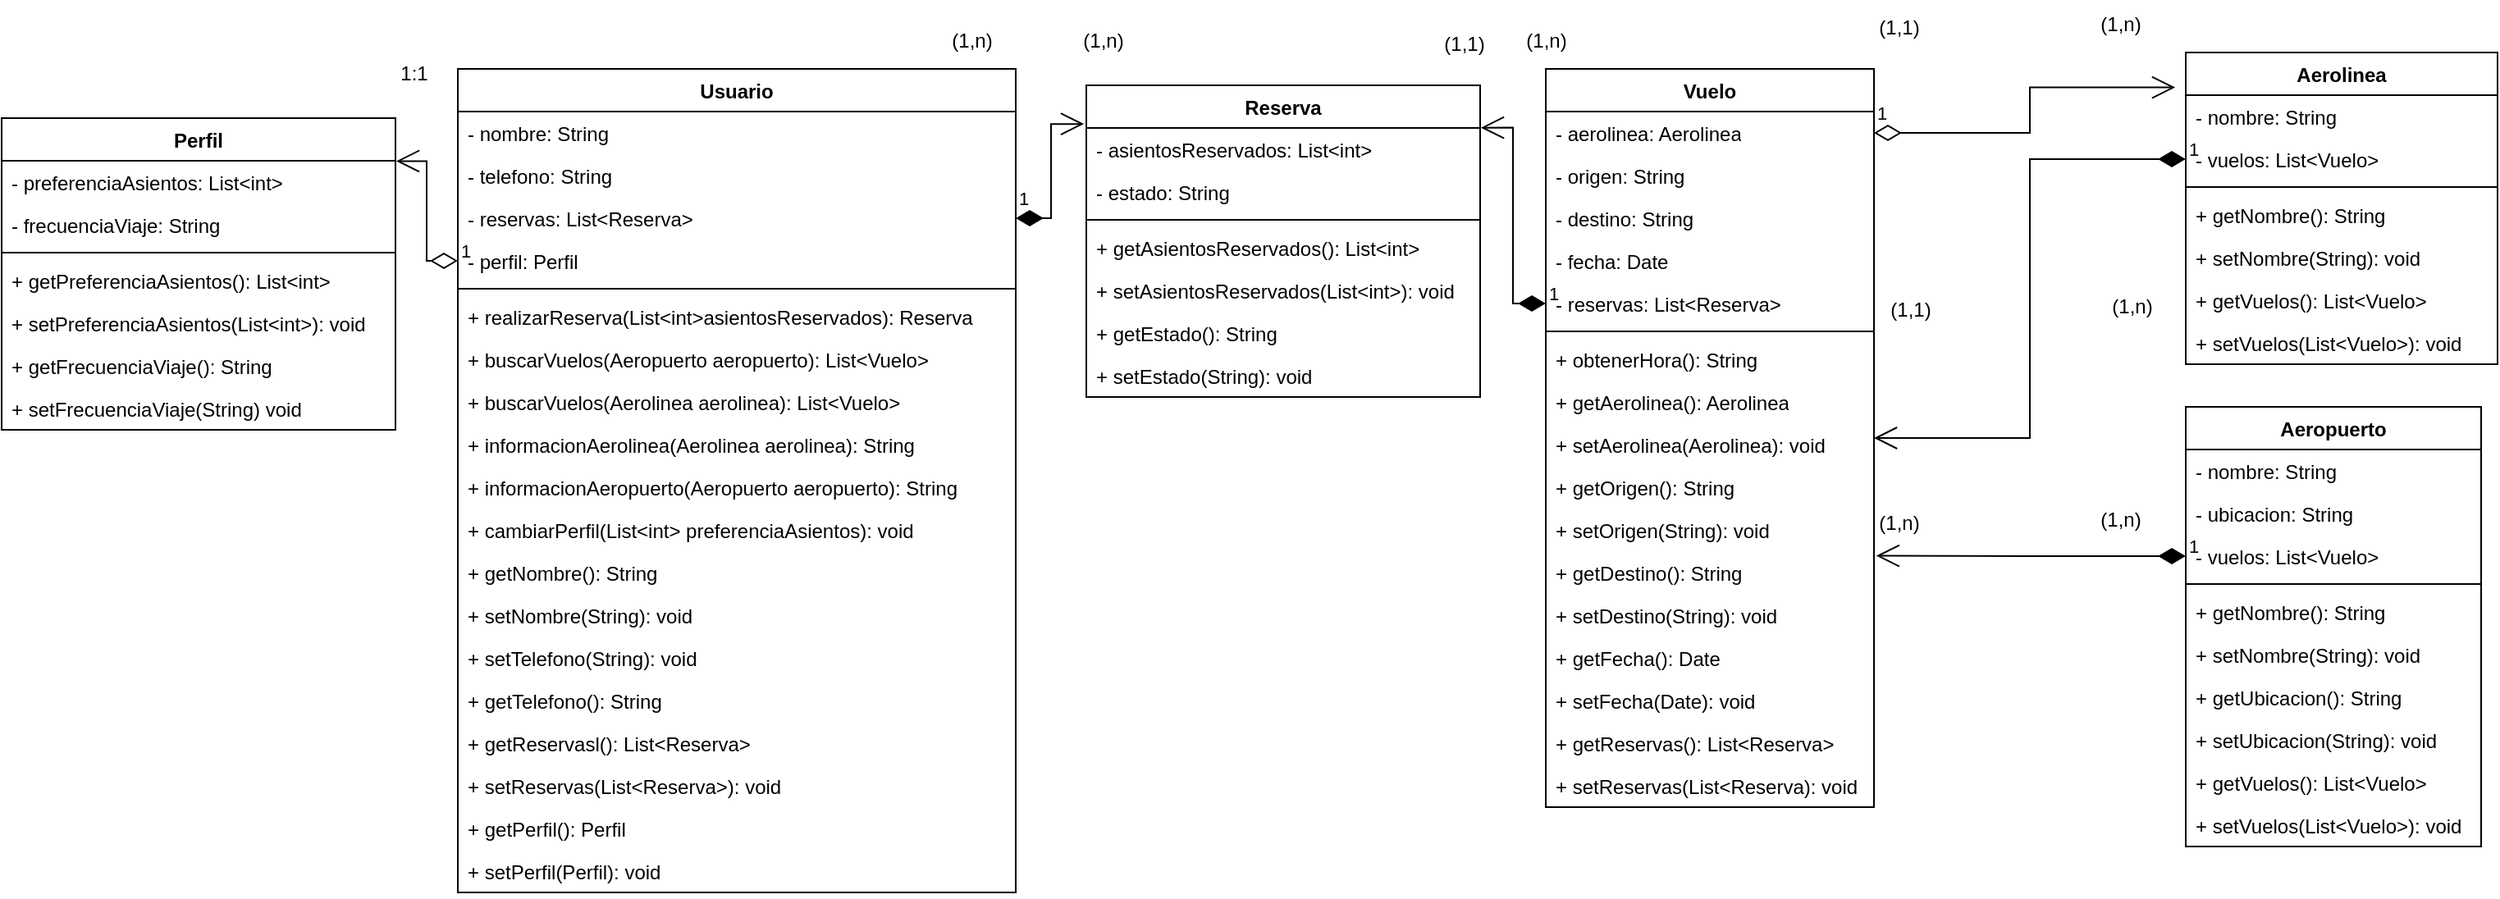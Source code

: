<mxfile version="22.1.8" type="device">
  <diagram name="Página-1" id="NJ7Cur6OEzj0FooqG5ip">
    <mxGraphModel dx="1504" dy="1136" grid="1" gridSize="10" guides="1" tooltips="1" connect="1" arrows="1" fold="1" page="1" pageScale="1" pageWidth="827" pageHeight="1169" math="0" shadow="0">
      <root>
        <mxCell id="0" />
        <mxCell id="1" parent="0" />
        <mxCell id="aS1vaeyLQABxPAFzXZzQ-1" value="Usuario" style="swimlane;fontStyle=1;align=center;verticalAlign=top;childLayout=stackLayout;horizontal=1;startSize=26;horizontalStack=0;resizeParent=1;resizeParentMax=0;resizeLast=0;collapsible=1;marginBottom=0;whiteSpace=wrap;html=1;" vertex="1" parent="1">
          <mxGeometry x="-313" y="360" width="340" height="502" as="geometry" />
        </mxCell>
        <mxCell id="aS1vaeyLQABxPAFzXZzQ-2" value="- nombre: String" style="text;strokeColor=none;fillColor=none;align=left;verticalAlign=top;spacingLeft=4;spacingRight=4;overflow=hidden;rotatable=0;points=[[0,0.5],[1,0.5]];portConstraint=eastwest;whiteSpace=wrap;html=1;" vertex="1" parent="aS1vaeyLQABxPAFzXZzQ-1">
          <mxGeometry y="26" width="340" height="26" as="geometry" />
        </mxCell>
        <mxCell id="aS1vaeyLQABxPAFzXZzQ-5" value="- telefono: String" style="text;strokeColor=none;fillColor=none;align=left;verticalAlign=top;spacingLeft=4;spacingRight=4;overflow=hidden;rotatable=0;points=[[0,0.5],[1,0.5]];portConstraint=eastwest;whiteSpace=wrap;html=1;" vertex="1" parent="aS1vaeyLQABxPAFzXZzQ-1">
          <mxGeometry y="52" width="340" height="26" as="geometry" />
        </mxCell>
        <mxCell id="aS1vaeyLQABxPAFzXZzQ-6" value="- reservas: List&amp;lt;Reserva&amp;gt;" style="text;strokeColor=none;fillColor=none;align=left;verticalAlign=top;spacingLeft=4;spacingRight=4;overflow=hidden;rotatable=0;points=[[0,0.5],[1,0.5]];portConstraint=eastwest;whiteSpace=wrap;html=1;" vertex="1" parent="aS1vaeyLQABxPAFzXZzQ-1">
          <mxGeometry y="78" width="340" height="26" as="geometry" />
        </mxCell>
        <mxCell id="aS1vaeyLQABxPAFzXZzQ-41" value="- perfil: Perfil" style="text;strokeColor=none;fillColor=none;align=left;verticalAlign=top;spacingLeft=4;spacingRight=4;overflow=hidden;rotatable=0;points=[[0,0.5],[1,0.5]];portConstraint=eastwest;whiteSpace=wrap;html=1;" vertex="1" parent="aS1vaeyLQABxPAFzXZzQ-1">
          <mxGeometry y="104" width="340" height="26" as="geometry" />
        </mxCell>
        <mxCell id="aS1vaeyLQABxPAFzXZzQ-3" value="" style="line;strokeWidth=1;fillColor=none;align=left;verticalAlign=middle;spacingTop=-1;spacingLeft=3;spacingRight=3;rotatable=0;labelPosition=right;points=[];portConstraint=eastwest;strokeColor=inherit;" vertex="1" parent="aS1vaeyLQABxPAFzXZzQ-1">
          <mxGeometry y="130" width="340" height="8" as="geometry" />
        </mxCell>
        <mxCell id="aS1vaeyLQABxPAFzXZzQ-4" value="+ realizarReserva(List&amp;lt;int&amp;gt;asientosReservados): Reserva" style="text;strokeColor=none;fillColor=none;align=left;verticalAlign=top;spacingLeft=4;spacingRight=4;overflow=hidden;rotatable=0;points=[[0,0.5],[1,0.5]];portConstraint=eastwest;whiteSpace=wrap;html=1;" vertex="1" parent="aS1vaeyLQABxPAFzXZzQ-1">
          <mxGeometry y="138" width="340" height="26" as="geometry" />
        </mxCell>
        <mxCell id="aS1vaeyLQABxPAFzXZzQ-34" value="+ buscarVuelos(Aeropuerto aeropuerto): List&amp;lt;Vuelo&amp;gt;" style="text;strokeColor=none;fillColor=none;align=left;verticalAlign=top;spacingLeft=4;spacingRight=4;overflow=hidden;rotatable=0;points=[[0,0.5],[1,0.5]];portConstraint=eastwest;whiteSpace=wrap;html=1;" vertex="1" parent="aS1vaeyLQABxPAFzXZzQ-1">
          <mxGeometry y="164" width="340" height="26" as="geometry" />
        </mxCell>
        <mxCell id="aS1vaeyLQABxPAFzXZzQ-35" value="+ buscarVuelos(Aerolinea aerolinea): List&amp;lt;Vuelo&amp;gt;" style="text;strokeColor=none;fillColor=none;align=left;verticalAlign=top;spacingLeft=4;spacingRight=4;overflow=hidden;rotatable=0;points=[[0,0.5],[1,0.5]];portConstraint=eastwest;whiteSpace=wrap;html=1;" vertex="1" parent="aS1vaeyLQABxPAFzXZzQ-1">
          <mxGeometry y="190" width="340" height="26" as="geometry" />
        </mxCell>
        <mxCell id="aS1vaeyLQABxPAFzXZzQ-36" value="+ informacionAerolinea(Aerolinea aerolinea): String" style="text;strokeColor=none;fillColor=none;align=left;verticalAlign=top;spacingLeft=4;spacingRight=4;overflow=hidden;rotatable=0;points=[[0,0.5],[1,0.5]];portConstraint=eastwest;whiteSpace=wrap;html=1;" vertex="1" parent="aS1vaeyLQABxPAFzXZzQ-1">
          <mxGeometry y="216" width="340" height="26" as="geometry" />
        </mxCell>
        <mxCell id="aS1vaeyLQABxPAFzXZzQ-37" value="+ informacionAeropuerto(Aeropuerto aeropuerto): String" style="text;strokeColor=none;fillColor=none;align=left;verticalAlign=top;spacingLeft=4;spacingRight=4;overflow=hidden;rotatable=0;points=[[0,0.5],[1,0.5]];portConstraint=eastwest;whiteSpace=wrap;html=1;" vertex="1" parent="aS1vaeyLQABxPAFzXZzQ-1">
          <mxGeometry y="242" width="340" height="26" as="geometry" />
        </mxCell>
        <mxCell id="aS1vaeyLQABxPAFzXZzQ-47" value="+ cambiarPerfil(List&amp;lt;int&amp;gt; preferenciaAsientos): void" style="text;strokeColor=none;fillColor=none;align=left;verticalAlign=top;spacingLeft=4;spacingRight=4;overflow=hidden;rotatable=0;points=[[0,0.5],[1,0.5]];portConstraint=eastwest;whiteSpace=wrap;html=1;" vertex="1" parent="aS1vaeyLQABxPAFzXZzQ-1">
          <mxGeometry y="268" width="340" height="26" as="geometry" />
        </mxCell>
        <mxCell id="aS1vaeyLQABxPAFzXZzQ-74" value="+ getNombre(): String" style="text;strokeColor=none;fillColor=none;align=left;verticalAlign=top;spacingLeft=4;spacingRight=4;overflow=hidden;rotatable=0;points=[[0,0.5],[1,0.5]];portConstraint=eastwest;whiteSpace=wrap;html=1;" vertex="1" parent="aS1vaeyLQABxPAFzXZzQ-1">
          <mxGeometry y="294" width="340" height="26" as="geometry" />
        </mxCell>
        <mxCell id="aS1vaeyLQABxPAFzXZzQ-75" value="+ setNombre(String): void" style="text;strokeColor=none;fillColor=none;align=left;verticalAlign=top;spacingLeft=4;spacingRight=4;overflow=hidden;rotatable=0;points=[[0,0.5],[1,0.5]];portConstraint=eastwest;whiteSpace=wrap;html=1;" vertex="1" parent="aS1vaeyLQABxPAFzXZzQ-1">
          <mxGeometry y="320" width="340" height="26" as="geometry" />
        </mxCell>
        <mxCell id="aS1vaeyLQABxPAFzXZzQ-77" value="+ setTelefono(String): void" style="text;strokeColor=none;fillColor=none;align=left;verticalAlign=top;spacingLeft=4;spacingRight=4;overflow=hidden;rotatable=0;points=[[0,0.5],[1,0.5]];portConstraint=eastwest;whiteSpace=wrap;html=1;" vertex="1" parent="aS1vaeyLQABxPAFzXZzQ-1">
          <mxGeometry y="346" width="340" height="26" as="geometry" />
        </mxCell>
        <mxCell id="aS1vaeyLQABxPAFzXZzQ-76" value="+ getTelefono(): String" style="text;strokeColor=none;fillColor=none;align=left;verticalAlign=top;spacingLeft=4;spacingRight=4;overflow=hidden;rotatable=0;points=[[0,0.5],[1,0.5]];portConstraint=eastwest;whiteSpace=wrap;html=1;" vertex="1" parent="aS1vaeyLQABxPAFzXZzQ-1">
          <mxGeometry y="372" width="340" height="26" as="geometry" />
        </mxCell>
        <mxCell id="aS1vaeyLQABxPAFzXZzQ-80" value="+ getReservasl(): List&amp;lt;Reserva&amp;gt;" style="text;strokeColor=none;fillColor=none;align=left;verticalAlign=top;spacingLeft=4;spacingRight=4;overflow=hidden;rotatable=0;points=[[0,0.5],[1,0.5]];portConstraint=eastwest;whiteSpace=wrap;html=1;" vertex="1" parent="aS1vaeyLQABxPAFzXZzQ-1">
          <mxGeometry y="398" width="340" height="26" as="geometry" />
        </mxCell>
        <mxCell id="aS1vaeyLQABxPAFzXZzQ-81" value="+ setReservas(List&amp;lt;Reserva&amp;gt;): void" style="text;strokeColor=none;fillColor=none;align=left;verticalAlign=top;spacingLeft=4;spacingRight=4;overflow=hidden;rotatable=0;points=[[0,0.5],[1,0.5]];portConstraint=eastwest;whiteSpace=wrap;html=1;" vertex="1" parent="aS1vaeyLQABxPAFzXZzQ-1">
          <mxGeometry y="424" width="340" height="26" as="geometry" />
        </mxCell>
        <mxCell id="aS1vaeyLQABxPAFzXZzQ-78" value="+ getPerfil(): Perfil" style="text;strokeColor=none;fillColor=none;align=left;verticalAlign=top;spacingLeft=4;spacingRight=4;overflow=hidden;rotatable=0;points=[[0,0.5],[1,0.5]];portConstraint=eastwest;whiteSpace=wrap;html=1;" vertex="1" parent="aS1vaeyLQABxPAFzXZzQ-1">
          <mxGeometry y="450" width="340" height="26" as="geometry" />
        </mxCell>
        <mxCell id="aS1vaeyLQABxPAFzXZzQ-79" value="+ setPerfil(Perfil): void" style="text;strokeColor=none;fillColor=none;align=left;verticalAlign=top;spacingLeft=4;spacingRight=4;overflow=hidden;rotatable=0;points=[[0,0.5],[1,0.5]];portConstraint=eastwest;whiteSpace=wrap;html=1;" vertex="1" parent="aS1vaeyLQABxPAFzXZzQ-1">
          <mxGeometry y="476" width="340" height="26" as="geometry" />
        </mxCell>
        <mxCell id="aS1vaeyLQABxPAFzXZzQ-7" value="Vuelo" style="swimlane;fontStyle=1;align=center;verticalAlign=top;childLayout=stackLayout;horizontal=1;startSize=26;horizontalStack=0;resizeParent=1;resizeParentMax=0;resizeLast=0;collapsible=1;marginBottom=0;whiteSpace=wrap;html=1;" vertex="1" parent="1">
          <mxGeometry x="350" y="360" width="200" height="450" as="geometry" />
        </mxCell>
        <mxCell id="aS1vaeyLQABxPAFzXZzQ-8" value="- aerolinea: Aerolinea" style="text;strokeColor=none;fillColor=none;align=left;verticalAlign=top;spacingLeft=4;spacingRight=4;overflow=hidden;rotatable=0;points=[[0,0.5],[1,0.5]];portConstraint=eastwest;whiteSpace=wrap;html=1;" vertex="1" parent="aS1vaeyLQABxPAFzXZzQ-7">
          <mxGeometry y="26" width="200" height="26" as="geometry" />
        </mxCell>
        <mxCell id="aS1vaeyLQABxPAFzXZzQ-9" value="- origen: String" style="text;strokeColor=none;fillColor=none;align=left;verticalAlign=top;spacingLeft=4;spacingRight=4;overflow=hidden;rotatable=0;points=[[0,0.5],[1,0.5]];portConstraint=eastwest;whiteSpace=wrap;html=1;" vertex="1" parent="aS1vaeyLQABxPAFzXZzQ-7">
          <mxGeometry y="52" width="200" height="26" as="geometry" />
        </mxCell>
        <mxCell id="aS1vaeyLQABxPAFzXZzQ-10" value="- destino: String" style="text;strokeColor=none;fillColor=none;align=left;verticalAlign=top;spacingLeft=4;spacingRight=4;overflow=hidden;rotatable=0;points=[[0,0.5],[1,0.5]];portConstraint=eastwest;whiteSpace=wrap;html=1;" vertex="1" parent="aS1vaeyLQABxPAFzXZzQ-7">
          <mxGeometry y="78" width="200" height="26" as="geometry" />
        </mxCell>
        <mxCell id="aS1vaeyLQABxPAFzXZzQ-13" value="- fecha: Date" style="text;strokeColor=none;fillColor=none;align=left;verticalAlign=top;spacingLeft=4;spacingRight=4;overflow=hidden;rotatable=0;points=[[0,0.5],[1,0.5]];portConstraint=eastwest;whiteSpace=wrap;html=1;" vertex="1" parent="aS1vaeyLQABxPAFzXZzQ-7">
          <mxGeometry y="104" width="200" height="26" as="geometry" />
        </mxCell>
        <mxCell id="aS1vaeyLQABxPAFzXZzQ-51" value="- reservas: List&amp;lt;Reserva&amp;gt;" style="text;strokeColor=none;fillColor=none;align=left;verticalAlign=top;spacingLeft=4;spacingRight=4;overflow=hidden;rotatable=0;points=[[0,0.5],[1,0.5]];portConstraint=eastwest;whiteSpace=wrap;html=1;" vertex="1" parent="aS1vaeyLQABxPAFzXZzQ-7">
          <mxGeometry y="130" width="200" height="26" as="geometry" />
        </mxCell>
        <mxCell id="aS1vaeyLQABxPAFzXZzQ-11" value="" style="line;strokeWidth=1;fillColor=none;align=left;verticalAlign=middle;spacingTop=-1;spacingLeft=3;spacingRight=3;rotatable=0;labelPosition=right;points=[];portConstraint=eastwest;strokeColor=inherit;" vertex="1" parent="aS1vaeyLQABxPAFzXZzQ-7">
          <mxGeometry y="156" width="200" height="8" as="geometry" />
        </mxCell>
        <mxCell id="aS1vaeyLQABxPAFzXZzQ-12" value="+ obtenerHora(): String" style="text;strokeColor=none;fillColor=none;align=left;verticalAlign=top;spacingLeft=4;spacingRight=4;overflow=hidden;rotatable=0;points=[[0,0.5],[1,0.5]];portConstraint=eastwest;whiteSpace=wrap;html=1;" vertex="1" parent="aS1vaeyLQABxPAFzXZzQ-7">
          <mxGeometry y="164" width="200" height="26" as="geometry" />
        </mxCell>
        <mxCell id="aS1vaeyLQABxPAFzXZzQ-86" value="+ getAerolinea(): Aerolinea" style="text;strokeColor=none;fillColor=none;align=left;verticalAlign=top;spacingLeft=4;spacingRight=4;overflow=hidden;rotatable=0;points=[[0,0.5],[1,0.5]];portConstraint=eastwest;whiteSpace=wrap;html=1;" vertex="1" parent="aS1vaeyLQABxPAFzXZzQ-7">
          <mxGeometry y="190" width="200" height="26" as="geometry" />
        </mxCell>
        <mxCell id="aS1vaeyLQABxPAFzXZzQ-87" value="+ setAerolinea(Aerolinea): void" style="text;strokeColor=none;fillColor=none;align=left;verticalAlign=top;spacingLeft=4;spacingRight=4;overflow=hidden;rotatable=0;points=[[0,0.5],[1,0.5]];portConstraint=eastwest;whiteSpace=wrap;html=1;" vertex="1" parent="aS1vaeyLQABxPAFzXZzQ-7">
          <mxGeometry y="216" width="200" height="26" as="geometry" />
        </mxCell>
        <mxCell id="aS1vaeyLQABxPAFzXZzQ-82" value="+ getOrigen(): String" style="text;strokeColor=none;fillColor=none;align=left;verticalAlign=top;spacingLeft=4;spacingRight=4;overflow=hidden;rotatable=0;points=[[0,0.5],[1,0.5]];portConstraint=eastwest;whiteSpace=wrap;html=1;" vertex="1" parent="aS1vaeyLQABxPAFzXZzQ-7">
          <mxGeometry y="242" width="200" height="26" as="geometry" />
        </mxCell>
        <mxCell id="aS1vaeyLQABxPAFzXZzQ-83" value="+ setOrigen(String): void" style="text;strokeColor=none;fillColor=none;align=left;verticalAlign=top;spacingLeft=4;spacingRight=4;overflow=hidden;rotatable=0;points=[[0,0.5],[1,0.5]];portConstraint=eastwest;whiteSpace=wrap;html=1;" vertex="1" parent="aS1vaeyLQABxPAFzXZzQ-7">
          <mxGeometry y="268" width="200" height="26" as="geometry" />
        </mxCell>
        <mxCell id="aS1vaeyLQABxPAFzXZzQ-84" value="+ getDestino(): String" style="text;strokeColor=none;fillColor=none;align=left;verticalAlign=top;spacingLeft=4;spacingRight=4;overflow=hidden;rotatable=0;points=[[0,0.5],[1,0.5]];portConstraint=eastwest;whiteSpace=wrap;html=1;" vertex="1" parent="aS1vaeyLQABxPAFzXZzQ-7">
          <mxGeometry y="294" width="200" height="26" as="geometry" />
        </mxCell>
        <mxCell id="aS1vaeyLQABxPAFzXZzQ-85" value="+ setDestino(String): void" style="text;strokeColor=none;fillColor=none;align=left;verticalAlign=top;spacingLeft=4;spacingRight=4;overflow=hidden;rotatable=0;points=[[0,0.5],[1,0.5]];portConstraint=eastwest;whiteSpace=wrap;html=1;" vertex="1" parent="aS1vaeyLQABxPAFzXZzQ-7">
          <mxGeometry y="320" width="200" height="26" as="geometry" />
        </mxCell>
        <mxCell id="aS1vaeyLQABxPAFzXZzQ-88" value="+ getFecha(): Date" style="text;strokeColor=none;fillColor=none;align=left;verticalAlign=top;spacingLeft=4;spacingRight=4;overflow=hidden;rotatable=0;points=[[0,0.5],[1,0.5]];portConstraint=eastwest;whiteSpace=wrap;html=1;" vertex="1" parent="aS1vaeyLQABxPAFzXZzQ-7">
          <mxGeometry y="346" width="200" height="26" as="geometry" />
        </mxCell>
        <mxCell id="aS1vaeyLQABxPAFzXZzQ-89" value="+ setFecha(Date): void" style="text;strokeColor=none;fillColor=none;align=left;verticalAlign=top;spacingLeft=4;spacingRight=4;overflow=hidden;rotatable=0;points=[[0,0.5],[1,0.5]];portConstraint=eastwest;whiteSpace=wrap;html=1;" vertex="1" parent="aS1vaeyLQABxPAFzXZzQ-7">
          <mxGeometry y="372" width="200" height="26" as="geometry" />
        </mxCell>
        <mxCell id="aS1vaeyLQABxPAFzXZzQ-90" value="+ getReservas(): List&amp;lt;Reserva&amp;gt;" style="text;strokeColor=none;fillColor=none;align=left;verticalAlign=top;spacingLeft=4;spacingRight=4;overflow=hidden;rotatable=0;points=[[0,0.5],[1,0.5]];portConstraint=eastwest;whiteSpace=wrap;html=1;" vertex="1" parent="aS1vaeyLQABxPAFzXZzQ-7">
          <mxGeometry y="398" width="200" height="26" as="geometry" />
        </mxCell>
        <mxCell id="aS1vaeyLQABxPAFzXZzQ-91" value="+ setReservas(List&amp;lt;Reserva): void" style="text;strokeColor=none;fillColor=none;align=left;verticalAlign=top;spacingLeft=4;spacingRight=4;overflow=hidden;rotatable=0;points=[[0,0.5],[1,0.5]];portConstraint=eastwest;whiteSpace=wrap;html=1;" vertex="1" parent="aS1vaeyLQABxPAFzXZzQ-7">
          <mxGeometry y="424" width="200" height="26" as="geometry" />
        </mxCell>
        <mxCell id="aS1vaeyLQABxPAFzXZzQ-15" value="Reserva" style="swimlane;fontStyle=1;align=center;verticalAlign=top;childLayout=stackLayout;horizontal=1;startSize=26;horizontalStack=0;resizeParent=1;resizeParentMax=0;resizeLast=0;collapsible=1;marginBottom=0;whiteSpace=wrap;html=1;" vertex="1" parent="1">
          <mxGeometry x="70" y="370" width="240" height="190" as="geometry" />
        </mxCell>
        <mxCell id="aS1vaeyLQABxPAFzXZzQ-16" value="- asientosReservados: List&amp;lt;int&amp;gt;" style="text;strokeColor=none;fillColor=none;align=left;verticalAlign=top;spacingLeft=4;spacingRight=4;overflow=hidden;rotatable=0;points=[[0,0.5],[1,0.5]];portConstraint=eastwest;whiteSpace=wrap;html=1;" vertex="1" parent="aS1vaeyLQABxPAFzXZzQ-15">
          <mxGeometry y="26" width="240" height="26" as="geometry" />
        </mxCell>
        <mxCell id="aS1vaeyLQABxPAFzXZzQ-17" value="- estado: String" style="text;strokeColor=none;fillColor=none;align=left;verticalAlign=top;spacingLeft=4;spacingRight=4;overflow=hidden;rotatable=0;points=[[0,0.5],[1,0.5]];portConstraint=eastwest;whiteSpace=wrap;html=1;" vertex="1" parent="aS1vaeyLQABxPAFzXZzQ-15">
          <mxGeometry y="52" width="240" height="26" as="geometry" />
        </mxCell>
        <mxCell id="aS1vaeyLQABxPAFzXZzQ-19" value="" style="line;strokeWidth=1;fillColor=none;align=left;verticalAlign=middle;spacingTop=-1;spacingLeft=3;spacingRight=3;rotatable=0;labelPosition=right;points=[];portConstraint=eastwest;strokeColor=inherit;" vertex="1" parent="aS1vaeyLQABxPAFzXZzQ-15">
          <mxGeometry y="78" width="240" height="8" as="geometry" />
        </mxCell>
        <mxCell id="aS1vaeyLQABxPAFzXZzQ-20" value="+ getAsientosReservados(): List&amp;lt;int&amp;gt;" style="text;strokeColor=none;fillColor=none;align=left;verticalAlign=top;spacingLeft=4;spacingRight=4;overflow=hidden;rotatable=0;points=[[0,0.5],[1,0.5]];portConstraint=eastwest;whiteSpace=wrap;html=1;" vertex="1" parent="aS1vaeyLQABxPAFzXZzQ-15">
          <mxGeometry y="86" width="240" height="26" as="geometry" />
        </mxCell>
        <mxCell id="aS1vaeyLQABxPAFzXZzQ-71" value="+ setAsientosReservados(List&amp;lt;int&amp;gt;): void" style="text;strokeColor=none;fillColor=none;align=left;verticalAlign=top;spacingLeft=4;spacingRight=4;overflow=hidden;rotatable=0;points=[[0,0.5],[1,0.5]];portConstraint=eastwest;whiteSpace=wrap;html=1;" vertex="1" parent="aS1vaeyLQABxPAFzXZzQ-15">
          <mxGeometry y="112" width="240" height="26" as="geometry" />
        </mxCell>
        <mxCell id="aS1vaeyLQABxPAFzXZzQ-72" value="+ getEstado(): String" style="text;strokeColor=none;fillColor=none;align=left;verticalAlign=top;spacingLeft=4;spacingRight=4;overflow=hidden;rotatable=0;points=[[0,0.5],[1,0.5]];portConstraint=eastwest;whiteSpace=wrap;html=1;" vertex="1" parent="aS1vaeyLQABxPAFzXZzQ-15">
          <mxGeometry y="138" width="240" height="26" as="geometry" />
        </mxCell>
        <mxCell id="aS1vaeyLQABxPAFzXZzQ-73" value="+ setEstado(String): void" style="text;strokeColor=none;fillColor=none;align=left;verticalAlign=top;spacingLeft=4;spacingRight=4;overflow=hidden;rotatable=0;points=[[0,0.5],[1,0.5]];portConstraint=eastwest;whiteSpace=wrap;html=1;" vertex="1" parent="aS1vaeyLQABxPAFzXZzQ-15">
          <mxGeometry y="164" width="240" height="26" as="geometry" />
        </mxCell>
        <mxCell id="aS1vaeyLQABxPAFzXZzQ-21" value="Aerolinea" style="swimlane;fontStyle=1;align=center;verticalAlign=top;childLayout=stackLayout;horizontal=1;startSize=26;horizontalStack=0;resizeParent=1;resizeParentMax=0;resizeLast=0;collapsible=1;marginBottom=0;whiteSpace=wrap;html=1;" vertex="1" parent="1">
          <mxGeometry x="740" y="350" width="190" height="190" as="geometry" />
        </mxCell>
        <mxCell id="aS1vaeyLQABxPAFzXZzQ-23" value="- nombre: String" style="text;strokeColor=none;fillColor=none;align=left;verticalAlign=top;spacingLeft=4;spacingRight=4;overflow=hidden;rotatable=0;points=[[0,0.5],[1,0.5]];portConstraint=eastwest;whiteSpace=wrap;html=1;" vertex="1" parent="aS1vaeyLQABxPAFzXZzQ-21">
          <mxGeometry y="26" width="190" height="26" as="geometry" />
        </mxCell>
        <mxCell id="aS1vaeyLQABxPAFzXZzQ-24" value="- vuelos: List&amp;lt;Vuelo&amp;gt;" style="text;strokeColor=none;fillColor=none;align=left;verticalAlign=top;spacingLeft=4;spacingRight=4;overflow=hidden;rotatable=0;points=[[0,0.5],[1,0.5]];portConstraint=eastwest;whiteSpace=wrap;html=1;" vertex="1" parent="aS1vaeyLQABxPAFzXZzQ-21">
          <mxGeometry y="52" width="190" height="26" as="geometry" />
        </mxCell>
        <mxCell id="aS1vaeyLQABxPAFzXZzQ-26" value="" style="line;strokeWidth=1;fillColor=none;align=left;verticalAlign=middle;spacingTop=-1;spacingLeft=3;spacingRight=3;rotatable=0;labelPosition=right;points=[];portConstraint=eastwest;strokeColor=inherit;" vertex="1" parent="aS1vaeyLQABxPAFzXZzQ-21">
          <mxGeometry y="78" width="190" height="8" as="geometry" />
        </mxCell>
        <mxCell id="aS1vaeyLQABxPAFzXZzQ-57" value="+ getNombre(): String" style="text;strokeColor=none;fillColor=none;align=left;verticalAlign=top;spacingLeft=4;spacingRight=4;overflow=hidden;rotatable=0;points=[[0,0.5],[1,0.5]];portConstraint=eastwest;whiteSpace=wrap;html=1;" vertex="1" parent="aS1vaeyLQABxPAFzXZzQ-21">
          <mxGeometry y="86" width="190" height="26" as="geometry" />
        </mxCell>
        <mxCell id="aS1vaeyLQABxPAFzXZzQ-27" value="+ setNombre(String): void" style="text;strokeColor=none;fillColor=none;align=left;verticalAlign=top;spacingLeft=4;spacingRight=4;overflow=hidden;rotatable=0;points=[[0,0.5],[1,0.5]];portConstraint=eastwest;whiteSpace=wrap;html=1;" vertex="1" parent="aS1vaeyLQABxPAFzXZzQ-21">
          <mxGeometry y="112" width="190" height="26" as="geometry" />
        </mxCell>
        <mxCell id="aS1vaeyLQABxPAFzXZzQ-58" value="+ getVuelos(): List&amp;lt;Vuelo&amp;gt;" style="text;strokeColor=none;fillColor=none;align=left;verticalAlign=top;spacingLeft=4;spacingRight=4;overflow=hidden;rotatable=0;points=[[0,0.5],[1,0.5]];portConstraint=eastwest;whiteSpace=wrap;html=1;" vertex="1" parent="aS1vaeyLQABxPAFzXZzQ-21">
          <mxGeometry y="138" width="190" height="26" as="geometry" />
        </mxCell>
        <mxCell id="aS1vaeyLQABxPAFzXZzQ-59" value="+ setVuelos(List&amp;lt;Vuelo&amp;gt;): void" style="text;strokeColor=none;fillColor=none;align=left;verticalAlign=top;spacingLeft=4;spacingRight=4;overflow=hidden;rotatable=0;points=[[0,0.5],[1,0.5]];portConstraint=eastwest;whiteSpace=wrap;html=1;" vertex="1" parent="aS1vaeyLQABxPAFzXZzQ-21">
          <mxGeometry y="164" width="190" height="26" as="geometry" />
        </mxCell>
        <mxCell id="aS1vaeyLQABxPAFzXZzQ-28" value="Aeropuerto" style="swimlane;fontStyle=1;align=center;verticalAlign=top;childLayout=stackLayout;horizontal=1;startSize=26;horizontalStack=0;resizeParent=1;resizeParentMax=0;resizeLast=0;collapsible=1;marginBottom=0;whiteSpace=wrap;html=1;" vertex="1" parent="1">
          <mxGeometry x="740" y="566" width="180" height="268" as="geometry" />
        </mxCell>
        <mxCell id="aS1vaeyLQABxPAFzXZzQ-29" value="- nombre: String" style="text;strokeColor=none;fillColor=none;align=left;verticalAlign=top;spacingLeft=4;spacingRight=4;overflow=hidden;rotatable=0;points=[[0,0.5],[1,0.5]];portConstraint=eastwest;whiteSpace=wrap;html=1;" vertex="1" parent="aS1vaeyLQABxPAFzXZzQ-28">
          <mxGeometry y="26" width="180" height="26" as="geometry" />
        </mxCell>
        <mxCell id="aS1vaeyLQABxPAFzXZzQ-33" value="- ubicacion: String" style="text;strokeColor=none;fillColor=none;align=left;verticalAlign=top;spacingLeft=4;spacingRight=4;overflow=hidden;rotatable=0;points=[[0,0.5],[1,0.5]];portConstraint=eastwest;whiteSpace=wrap;html=1;" vertex="1" parent="aS1vaeyLQABxPAFzXZzQ-28">
          <mxGeometry y="52" width="180" height="26" as="geometry" />
        </mxCell>
        <mxCell id="aS1vaeyLQABxPAFzXZzQ-30" value="- vuelos: List&amp;lt;Vuelo&amp;gt;" style="text;strokeColor=none;fillColor=none;align=left;verticalAlign=top;spacingLeft=4;spacingRight=4;overflow=hidden;rotatable=0;points=[[0,0.5],[1,0.5]];portConstraint=eastwest;whiteSpace=wrap;html=1;" vertex="1" parent="aS1vaeyLQABxPAFzXZzQ-28">
          <mxGeometry y="78" width="180" height="26" as="geometry" />
        </mxCell>
        <mxCell id="aS1vaeyLQABxPAFzXZzQ-31" value="" style="line;strokeWidth=1;fillColor=none;align=left;verticalAlign=middle;spacingTop=-1;spacingLeft=3;spacingRight=3;rotatable=0;labelPosition=right;points=[];portConstraint=eastwest;strokeColor=inherit;" vertex="1" parent="aS1vaeyLQABxPAFzXZzQ-28">
          <mxGeometry y="104" width="180" height="8" as="geometry" />
        </mxCell>
        <mxCell id="aS1vaeyLQABxPAFzXZzQ-60" value="+ getNombre(): String" style="text;strokeColor=none;fillColor=none;align=left;verticalAlign=top;spacingLeft=4;spacingRight=4;overflow=hidden;rotatable=0;points=[[0,0.5],[1,0.5]];portConstraint=eastwest;whiteSpace=wrap;html=1;" vertex="1" parent="aS1vaeyLQABxPAFzXZzQ-28">
          <mxGeometry y="112" width="180" height="26" as="geometry" />
        </mxCell>
        <mxCell id="aS1vaeyLQABxPAFzXZzQ-61" value="+ setNombre(String): void" style="text;strokeColor=none;fillColor=none;align=left;verticalAlign=top;spacingLeft=4;spacingRight=4;overflow=hidden;rotatable=0;points=[[0,0.5],[1,0.5]];portConstraint=eastwest;whiteSpace=wrap;html=1;" vertex="1" parent="aS1vaeyLQABxPAFzXZzQ-28">
          <mxGeometry y="138" width="180" height="26" as="geometry" />
        </mxCell>
        <mxCell id="aS1vaeyLQABxPAFzXZzQ-66" value="+ getUbicacion(): String" style="text;strokeColor=none;fillColor=none;align=left;verticalAlign=top;spacingLeft=4;spacingRight=4;overflow=hidden;rotatable=0;points=[[0,0.5],[1,0.5]];portConstraint=eastwest;whiteSpace=wrap;html=1;" vertex="1" parent="aS1vaeyLQABxPAFzXZzQ-28">
          <mxGeometry y="164" width="180" height="26" as="geometry" />
        </mxCell>
        <mxCell id="aS1vaeyLQABxPAFzXZzQ-67" value="+ setUbicacion(String): void" style="text;strokeColor=none;fillColor=none;align=left;verticalAlign=top;spacingLeft=4;spacingRight=4;overflow=hidden;rotatable=0;points=[[0,0.5],[1,0.5]];portConstraint=eastwest;whiteSpace=wrap;html=1;" vertex="1" parent="aS1vaeyLQABxPAFzXZzQ-28">
          <mxGeometry y="190" width="180" height="26" as="geometry" />
        </mxCell>
        <mxCell id="aS1vaeyLQABxPAFzXZzQ-62" value="+ getVuelos(): List&amp;lt;Vuelo&amp;gt;" style="text;strokeColor=none;fillColor=none;align=left;verticalAlign=top;spacingLeft=4;spacingRight=4;overflow=hidden;rotatable=0;points=[[0,0.5],[1,0.5]];portConstraint=eastwest;whiteSpace=wrap;html=1;" vertex="1" parent="aS1vaeyLQABxPAFzXZzQ-28">
          <mxGeometry y="216" width="180" height="26" as="geometry" />
        </mxCell>
        <mxCell id="aS1vaeyLQABxPAFzXZzQ-63" value="+ setVuelos(List&amp;lt;Vuelo&amp;gt;): void" style="text;strokeColor=none;fillColor=none;align=left;verticalAlign=top;spacingLeft=4;spacingRight=4;overflow=hidden;rotatable=0;points=[[0,0.5],[1,0.5]];portConstraint=eastwest;whiteSpace=wrap;html=1;" vertex="1" parent="aS1vaeyLQABxPAFzXZzQ-28">
          <mxGeometry y="242" width="180" height="26" as="geometry" />
        </mxCell>
        <mxCell id="aS1vaeyLQABxPAFzXZzQ-40" value="1" style="endArrow=open;html=1;endSize=12;startArrow=diamondThin;startSize=14;startFill=1;edgeStyle=orthogonalEdgeStyle;align=left;verticalAlign=bottom;rounded=0;entryX=-0.006;entryY=0.124;entryDx=0;entryDy=0;entryPerimeter=0;" edge="1" parent="1" source="aS1vaeyLQABxPAFzXZzQ-6" target="aS1vaeyLQABxPAFzXZzQ-15">
          <mxGeometry x="-1" y="3" relative="1" as="geometry">
            <mxPoint x="20" y="830" as="sourcePoint" />
            <mxPoint x="180" y="830" as="targetPoint" />
          </mxGeometry>
        </mxCell>
        <mxCell id="aS1vaeyLQABxPAFzXZzQ-42" value="Perfil" style="swimlane;fontStyle=1;align=center;verticalAlign=top;childLayout=stackLayout;horizontal=1;startSize=26;horizontalStack=0;resizeParent=1;resizeParentMax=0;resizeLast=0;collapsible=1;marginBottom=0;whiteSpace=wrap;html=1;" vertex="1" parent="1">
          <mxGeometry x="-591" y="390" width="240" height="190" as="geometry" />
        </mxCell>
        <mxCell id="aS1vaeyLQABxPAFzXZzQ-43" value="- preferenciaAsientos: List&amp;lt;int&amp;gt;" style="text;strokeColor=none;fillColor=none;align=left;verticalAlign=top;spacingLeft=4;spacingRight=4;overflow=hidden;rotatable=0;points=[[0,0.5],[1,0.5]];portConstraint=eastwest;whiteSpace=wrap;html=1;" vertex="1" parent="aS1vaeyLQABxPAFzXZzQ-42">
          <mxGeometry y="26" width="240" height="26" as="geometry" />
        </mxCell>
        <mxCell id="aS1vaeyLQABxPAFzXZzQ-44" value="- frecuenciaViaje: String" style="text;strokeColor=none;fillColor=none;align=left;verticalAlign=top;spacingLeft=4;spacingRight=4;overflow=hidden;rotatable=0;points=[[0,0.5],[1,0.5]];portConstraint=eastwest;whiteSpace=wrap;html=1;" vertex="1" parent="aS1vaeyLQABxPAFzXZzQ-42">
          <mxGeometry y="52" width="240" height="26" as="geometry" />
        </mxCell>
        <mxCell id="aS1vaeyLQABxPAFzXZzQ-45" value="" style="line;strokeWidth=1;fillColor=none;align=left;verticalAlign=middle;spacingTop=-1;spacingLeft=3;spacingRight=3;rotatable=0;labelPosition=right;points=[];portConstraint=eastwest;strokeColor=inherit;" vertex="1" parent="aS1vaeyLQABxPAFzXZzQ-42">
          <mxGeometry y="78" width="240" height="8" as="geometry" />
        </mxCell>
        <mxCell id="aS1vaeyLQABxPAFzXZzQ-46" value="+ getPreferenciaAsientos(): List&amp;lt;int&amp;gt;" style="text;strokeColor=none;fillColor=none;align=left;verticalAlign=top;spacingLeft=4;spacingRight=4;overflow=hidden;rotatable=0;points=[[0,0.5],[1,0.5]];portConstraint=eastwest;whiteSpace=wrap;html=1;" vertex="1" parent="aS1vaeyLQABxPAFzXZzQ-42">
          <mxGeometry y="86" width="240" height="26" as="geometry" />
        </mxCell>
        <mxCell id="aS1vaeyLQABxPAFzXZzQ-68" value="+ setPreferenciaAsientos(List&amp;lt;int&amp;gt;): void" style="text;strokeColor=none;fillColor=none;align=left;verticalAlign=top;spacingLeft=4;spacingRight=4;overflow=hidden;rotatable=0;points=[[0,0.5],[1,0.5]];portConstraint=eastwest;whiteSpace=wrap;html=1;" vertex="1" parent="aS1vaeyLQABxPAFzXZzQ-42">
          <mxGeometry y="112" width="240" height="26" as="geometry" />
        </mxCell>
        <mxCell id="aS1vaeyLQABxPAFzXZzQ-69" value="+ getFrecuenciaViaje(): String" style="text;strokeColor=none;fillColor=none;align=left;verticalAlign=top;spacingLeft=4;spacingRight=4;overflow=hidden;rotatable=0;points=[[0,0.5],[1,0.5]];portConstraint=eastwest;whiteSpace=wrap;html=1;" vertex="1" parent="aS1vaeyLQABxPAFzXZzQ-42">
          <mxGeometry y="138" width="240" height="26" as="geometry" />
        </mxCell>
        <mxCell id="aS1vaeyLQABxPAFzXZzQ-70" value="+ setFrecuenciaViaje(String) void" style="text;strokeColor=none;fillColor=none;align=left;verticalAlign=top;spacingLeft=4;spacingRight=4;overflow=hidden;rotatable=0;points=[[0,0.5],[1,0.5]];portConstraint=eastwest;whiteSpace=wrap;html=1;" vertex="1" parent="aS1vaeyLQABxPAFzXZzQ-42">
          <mxGeometry y="164" width="240" height="26" as="geometry" />
        </mxCell>
        <mxCell id="aS1vaeyLQABxPAFzXZzQ-52" value="1" style="endArrow=open;html=1;endSize=12;startArrow=diamondThin;startSize=14;startFill=1;edgeStyle=orthogonalEdgeStyle;align=left;verticalAlign=bottom;rounded=0;entryX=1.002;entryY=0.136;entryDx=0;entryDy=0;entryPerimeter=0;" edge="1" parent="1" source="aS1vaeyLQABxPAFzXZzQ-51" target="aS1vaeyLQABxPAFzXZzQ-15">
          <mxGeometry x="-1" y="3" relative="1" as="geometry">
            <mxPoint x="80" y="461" as="sourcePoint" />
            <mxPoint x="139" y="397" as="targetPoint" />
          </mxGeometry>
        </mxCell>
        <mxCell id="aS1vaeyLQABxPAFzXZzQ-53" value="1" style="endArrow=open;html=1;endSize=12;startArrow=diamondThin;startSize=14;startFill=0;edgeStyle=orthogonalEdgeStyle;align=left;verticalAlign=bottom;rounded=0;entryX=1.002;entryY=0.138;entryDx=0;entryDy=0;entryPerimeter=0;" edge="1" parent="1" source="aS1vaeyLQABxPAFzXZzQ-41" target="aS1vaeyLQABxPAFzXZzQ-42">
          <mxGeometry x="-1" y="3" relative="1" as="geometry">
            <mxPoint x="-310" y="700" as="sourcePoint" />
            <mxPoint x="-150" y="700" as="targetPoint" />
          </mxGeometry>
        </mxCell>
        <mxCell id="aS1vaeyLQABxPAFzXZzQ-54" value="1" style="endArrow=open;html=1;endSize=12;startArrow=diamondThin;startSize=14;startFill=1;edgeStyle=orthogonalEdgeStyle;align=left;verticalAlign=bottom;rounded=0;entryX=1.007;entryY=0.106;entryDx=0;entryDy=0;entryPerimeter=0;" edge="1" parent="1" source="aS1vaeyLQABxPAFzXZzQ-30" target="aS1vaeyLQABxPAFzXZzQ-84">
          <mxGeometry x="-1" y="3" relative="1" as="geometry">
            <mxPoint x="450" y="750" as="sourcePoint" />
            <mxPoint x="610" y="750" as="targetPoint" />
          </mxGeometry>
        </mxCell>
        <mxCell id="aS1vaeyLQABxPAFzXZzQ-55" value="1" style="endArrow=open;html=1;endSize=12;startArrow=diamondThin;startSize=14;startFill=1;edgeStyle=orthogonalEdgeStyle;align=left;verticalAlign=bottom;rounded=0;" edge="1" parent="1" source="aS1vaeyLQABxPAFzXZzQ-24" target="aS1vaeyLQABxPAFzXZzQ-7">
          <mxGeometry x="-1" y="3" relative="1" as="geometry">
            <mxPoint x="590" y="641" as="sourcePoint" />
            <mxPoint x="450" y="560" as="targetPoint" />
          </mxGeometry>
        </mxCell>
        <mxCell id="aS1vaeyLQABxPAFzXZzQ-56" value="1" style="endArrow=open;html=1;endSize=12;startArrow=diamondThin;startSize=14;startFill=0;edgeStyle=orthogonalEdgeStyle;align=left;verticalAlign=bottom;rounded=0;entryX=-0.034;entryY=0.112;entryDx=0;entryDy=0;entryPerimeter=0;" edge="1" parent="1" source="aS1vaeyLQABxPAFzXZzQ-8" target="aS1vaeyLQABxPAFzXZzQ-21">
          <mxGeometry x="-1" y="3" relative="1" as="geometry">
            <mxPoint x="450" y="750" as="sourcePoint" />
            <mxPoint x="610" y="750" as="targetPoint" />
          </mxGeometry>
        </mxCell>
        <mxCell id="aS1vaeyLQABxPAFzXZzQ-93" value="(1,n)" style="text;html=1;align=center;verticalAlign=middle;resizable=0;points=[];autosize=1;strokeColor=none;fillColor=none;" vertex="1" parent="1">
          <mxGeometry x="675" y="318" width="50" height="30" as="geometry" />
        </mxCell>
        <mxCell id="aS1vaeyLQABxPAFzXZzQ-94" value="(1,1)" style="text;html=1;align=center;verticalAlign=middle;resizable=0;points=[];autosize=1;strokeColor=none;fillColor=none;" vertex="1" parent="1">
          <mxGeometry x="540" y="320" width="50" height="30" as="geometry" />
        </mxCell>
        <mxCell id="aS1vaeyLQABxPAFzXZzQ-95" value="(1,n)" style="text;html=1;align=center;verticalAlign=middle;resizable=0;points=[];autosize=1;strokeColor=none;fillColor=none;" vertex="1" parent="1">
          <mxGeometry x="682" y="490" width="50" height="30" as="geometry" />
        </mxCell>
        <mxCell id="aS1vaeyLQABxPAFzXZzQ-96" value="(1,1)" style="text;html=1;align=center;verticalAlign=middle;resizable=0;points=[];autosize=1;strokeColor=none;fillColor=none;" vertex="1" parent="1">
          <mxGeometry x="547" y="492" width="50" height="30" as="geometry" />
        </mxCell>
        <mxCell id="aS1vaeyLQABxPAFzXZzQ-97" value="(1,n)" style="text;html=1;align=center;verticalAlign=middle;resizable=0;points=[];autosize=1;strokeColor=none;fillColor=none;" vertex="1" parent="1">
          <mxGeometry x="675" y="620" width="50" height="30" as="geometry" />
        </mxCell>
        <mxCell id="aS1vaeyLQABxPAFzXZzQ-98" value="(1,n)" style="text;html=1;align=center;verticalAlign=middle;resizable=0;points=[];autosize=1;strokeColor=none;fillColor=none;" vertex="1" parent="1">
          <mxGeometry x="540" y="622" width="50" height="30" as="geometry" />
        </mxCell>
        <mxCell id="aS1vaeyLQABxPAFzXZzQ-99" value="(1,1)" style="text;html=1;align=center;verticalAlign=middle;resizable=0;points=[];autosize=1;strokeColor=none;fillColor=none;" vertex="1" parent="1">
          <mxGeometry x="275" y="330" width="50" height="30" as="geometry" />
        </mxCell>
        <mxCell id="aS1vaeyLQABxPAFzXZzQ-100" value="(1,n)" style="text;html=1;align=center;verticalAlign=middle;resizable=0;points=[];autosize=1;strokeColor=none;fillColor=none;" vertex="1" parent="1">
          <mxGeometry x="325" y="328" width="50" height="30" as="geometry" />
        </mxCell>
        <mxCell id="aS1vaeyLQABxPAFzXZzQ-101" value="(1,n)" style="text;html=1;align=center;verticalAlign=middle;resizable=0;points=[];autosize=1;strokeColor=none;fillColor=none;" vertex="1" parent="1">
          <mxGeometry x="55" y="328" width="50" height="30" as="geometry" />
        </mxCell>
        <mxCell id="aS1vaeyLQABxPAFzXZzQ-102" value="(1,n)" style="text;html=1;align=center;verticalAlign=middle;resizable=0;points=[];autosize=1;strokeColor=none;fillColor=none;" vertex="1" parent="1">
          <mxGeometry x="-25" y="328" width="50" height="30" as="geometry" />
        </mxCell>
        <mxCell id="aS1vaeyLQABxPAFzXZzQ-103" value="1:1" style="text;html=1;align=center;verticalAlign=middle;resizable=0;points=[];autosize=1;strokeColor=none;fillColor=none;" vertex="1" parent="1">
          <mxGeometry x="-360" y="348" width="40" height="30" as="geometry" />
        </mxCell>
      </root>
    </mxGraphModel>
  </diagram>
</mxfile>
